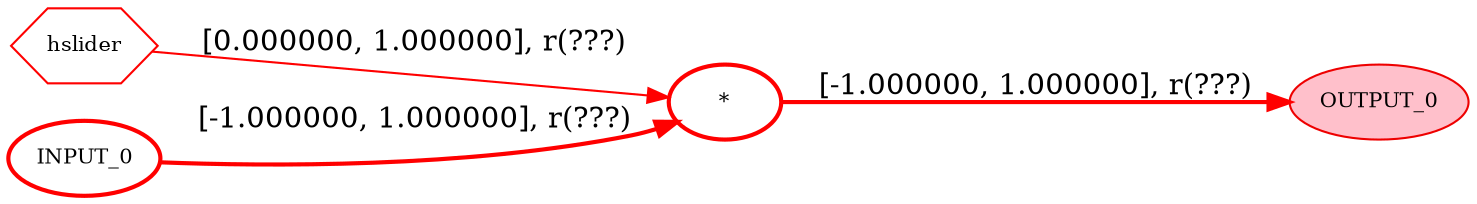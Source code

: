 strict digraph loopgraph {
    rankdir=LR; node [fontsize=10];
S0x7ff573e0d220[label="*" color="red" style="bold" shape="ellipse"];
S0x7ff573e06bf0[label="hslider" color="red" shape="hexagon"];
S0x7ff573e06bf0 -> S0x7ff573e0d220[ color="red" label ="[0.000000, 1.000000], r(???)"];
S0x7ff573e06610[label="INPUT_0" color="red" style="bold" shape="ellipse"];
S0x7ff573e06610 -> S0x7ff573e0d220[ color="red" style="bold" label ="[-1.000000, 1.000000], r(???)"];
OUTPUT_0[color="red2" style="filled" fillcolor="pink"];
S0x7ff573e0d220 -> OUTPUT_0[ color="red" style="bold" label ="[-1.000000, 1.000000], r(???)"];
}
